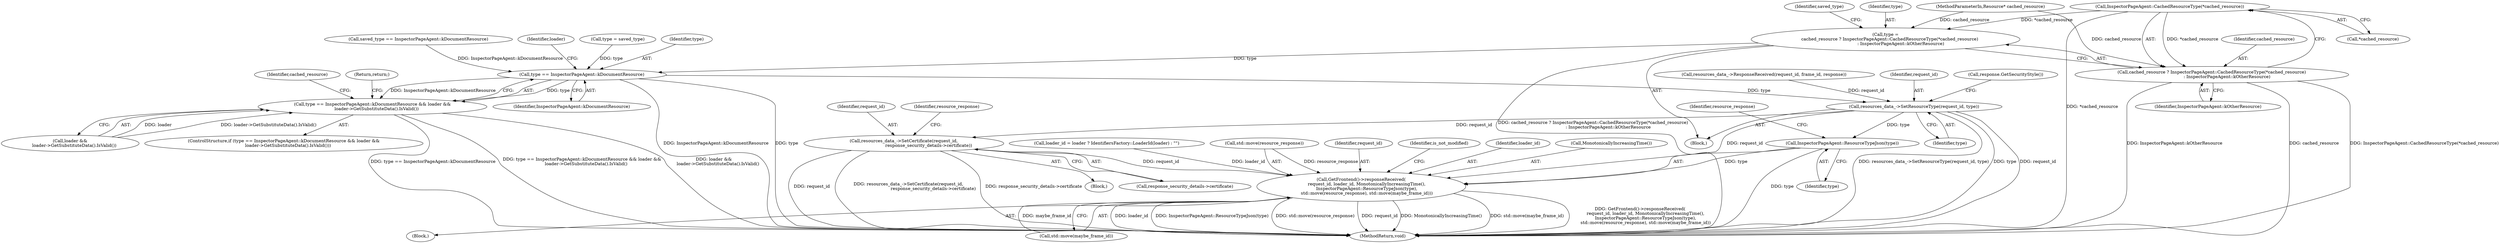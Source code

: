 digraph "0_Chrome_1c40f9042ae2d6ee7483d72998aabb5e73b2ff60_0@pointer" {
"1000137" [label="(Call,InspectorPageAgent::CachedResourceType(*cached_resource))"];
"1000133" [label="(Call,type =\n      cached_resource ? InspectorPageAgent::CachedResourceType(*cached_resource)\n                      : InspectorPageAgent::kOtherResource)"];
"1000172" [label="(Call,type == InspectorPageAgent::kDocumentResource)"];
"1000171" [label="(Call,type == InspectorPageAgent::kDocumentResource && loader &&\n      loader->GetSubstituteData().IsValid())"];
"1000206" [label="(Call,resources_data_->SetResourceType(request_id, type))"];
"1000222" [label="(Call,resources_data_->SetCertificate(request_id,\n                                    response_security_details->certificate))"];
"1000240" [label="(Call,GetFrontend()->responseReceived(\n        request_id, loader_id, MonotonicallyIncreasingTime(),\n        InspectorPageAgent::ResourceTypeJson(type),\n        std::move(resource_response), std::move(maybe_frame_id)))"];
"1000244" [label="(Call,InspectorPageAgent::ResourceTypeJson(type))"];
"1000135" [label="(Call,cached_resource ? InspectorPageAgent::CachedResourceType(*cached_resource)\n                      : InspectorPageAgent::kOtherResource)"];
"1000138" [label="(Call,*cached_resource)"];
"1000170" [label="(ControlStructure,if (type == InspectorPageAgent::kDocumentResource && loader &&\n      loader->GetSubstituteData().IsValid()))"];
"1000104" [label="(MethodParameterIn,Resource* cached_resource)"];
"1000217" [label="(Block,)"];
"1000229" [label="(Identifier,resource_response)"];
"1000232" [label="(Block,)"];
"1000180" [label="(Identifier,cached_resource)"];
"1000137" [label="(Call,InspectorPageAgent::CachedResourceType(*cached_resource))"];
"1000244" [label="(Call,InspectorPageAgent::ResourceTypeJson(type))"];
"1000202" [label="(Call,resources_data_->ResponseReceived(request_id, frame_id, response))"];
"1000195" [label="(Call,loader_id = loader ? IdentifiersFactory::LoaderId(loader) : \"\")"];
"1000173" [label="(Identifier,type)"];
"1000223" [label="(Identifier,request_id)"];
"1000245" [label="(Identifier,type)"];
"1000156" [label="(Call,saved_type == InspectorPageAgent::kDocumentResource)"];
"1000176" [label="(Identifier,loader)"];
"1000136" [label="(Identifier,cached_resource)"];
"1000224" [label="(Call,response_security_details->certificate)"];
"1000261" [label="(MethodReturn,void)"];
"1000248" [label="(Call,std::move(maybe_frame_id))"];
"1000246" [label="(Call,std::move(resource_response))"];
"1000207" [label="(Identifier,request_id)"];
"1000241" [label="(Identifier,request_id)"];
"1000222" [label="(Call,resources_data_->SetCertificate(request_id,\n                                    response_security_details->certificate))"];
"1000240" [label="(Call,GetFrontend()->responseReceived(\n        request_id, loader_id, MonotonicallyIncreasingTime(),\n        InspectorPageAgent::ResourceTypeJson(type),\n        std::move(resource_response), std::move(maybe_frame_id)))"];
"1000167" [label="(Call,type = saved_type)"];
"1000178" [label="(Return,return;)"];
"1000252" [label="(Identifier,is_not_modified)"];
"1000247" [label="(Identifier,resource_response)"];
"1000242" [label="(Identifier,loader_id)"];
"1000140" [label="(Identifier,InspectorPageAgent::kOtherResource)"];
"1000134" [label="(Identifier,type)"];
"1000206" [label="(Call,resources_data_->SetResourceType(request_id, type))"];
"1000143" [label="(Identifier,saved_type)"];
"1000135" [label="(Call,cached_resource ? InspectorPageAgent::CachedResourceType(*cached_resource)\n                      : InspectorPageAgent::kOtherResource)"];
"1000208" [label="(Identifier,type)"];
"1000133" [label="(Call,type =\n      cached_resource ? InspectorPageAgent::CachedResourceType(*cached_resource)\n                      : InspectorPageAgent::kOtherResource)"];
"1000171" [label="(Call,type == InspectorPageAgent::kDocumentResource && loader &&\n      loader->GetSubstituteData().IsValid())"];
"1000243" [label="(Call,MonotonicallyIncreasingTime())"];
"1000175" [label="(Call,loader &&\n      loader->GetSubstituteData().IsValid())"];
"1000172" [label="(Call,type == InspectorPageAgent::kDocumentResource)"];
"1000105" [label="(Block,)"];
"1000174" [label="(Identifier,InspectorPageAgent::kDocumentResource)"];
"1000212" [label="(Call,response.GetSecurityStyle())"];
"1000137" -> "1000135"  [label="AST: "];
"1000137" -> "1000138"  [label="CFG: "];
"1000138" -> "1000137"  [label="AST: "];
"1000135" -> "1000137"  [label="CFG: "];
"1000137" -> "1000261"  [label="DDG: *cached_resource"];
"1000137" -> "1000133"  [label="DDG: *cached_resource"];
"1000137" -> "1000135"  [label="DDG: *cached_resource"];
"1000133" -> "1000105"  [label="AST: "];
"1000133" -> "1000135"  [label="CFG: "];
"1000134" -> "1000133"  [label="AST: "];
"1000135" -> "1000133"  [label="AST: "];
"1000143" -> "1000133"  [label="CFG: "];
"1000133" -> "1000261"  [label="DDG: cached_resource ? InspectorPageAgent::CachedResourceType(*cached_resource)\n                      : InspectorPageAgent::kOtherResource"];
"1000104" -> "1000133"  [label="DDG: cached_resource"];
"1000133" -> "1000172"  [label="DDG: type"];
"1000172" -> "1000171"  [label="AST: "];
"1000172" -> "1000174"  [label="CFG: "];
"1000173" -> "1000172"  [label="AST: "];
"1000174" -> "1000172"  [label="AST: "];
"1000176" -> "1000172"  [label="CFG: "];
"1000171" -> "1000172"  [label="CFG: "];
"1000172" -> "1000261"  [label="DDG: type"];
"1000172" -> "1000261"  [label="DDG: InspectorPageAgent::kDocumentResource"];
"1000172" -> "1000171"  [label="DDG: type"];
"1000172" -> "1000171"  [label="DDG: InspectorPageAgent::kDocumentResource"];
"1000167" -> "1000172"  [label="DDG: type"];
"1000156" -> "1000172"  [label="DDG: InspectorPageAgent::kDocumentResource"];
"1000172" -> "1000206"  [label="DDG: type"];
"1000171" -> "1000170"  [label="AST: "];
"1000171" -> "1000175"  [label="CFG: "];
"1000175" -> "1000171"  [label="AST: "];
"1000178" -> "1000171"  [label="CFG: "];
"1000180" -> "1000171"  [label="CFG: "];
"1000171" -> "1000261"  [label="DDG: type == InspectorPageAgent::kDocumentResource"];
"1000171" -> "1000261"  [label="DDG: type == InspectorPageAgent::kDocumentResource && loader &&\n      loader->GetSubstituteData().IsValid()"];
"1000171" -> "1000261"  [label="DDG: loader &&\n      loader->GetSubstituteData().IsValid()"];
"1000175" -> "1000171"  [label="DDG: loader"];
"1000175" -> "1000171"  [label="DDG: loader->GetSubstituteData().IsValid()"];
"1000206" -> "1000105"  [label="AST: "];
"1000206" -> "1000208"  [label="CFG: "];
"1000207" -> "1000206"  [label="AST: "];
"1000208" -> "1000206"  [label="AST: "];
"1000212" -> "1000206"  [label="CFG: "];
"1000206" -> "1000261"  [label="DDG: resources_data_->SetResourceType(request_id, type)"];
"1000206" -> "1000261"  [label="DDG: type"];
"1000206" -> "1000261"  [label="DDG: request_id"];
"1000202" -> "1000206"  [label="DDG: request_id"];
"1000206" -> "1000222"  [label="DDG: request_id"];
"1000206" -> "1000240"  [label="DDG: request_id"];
"1000206" -> "1000244"  [label="DDG: type"];
"1000222" -> "1000217"  [label="AST: "];
"1000222" -> "1000224"  [label="CFG: "];
"1000223" -> "1000222"  [label="AST: "];
"1000224" -> "1000222"  [label="AST: "];
"1000229" -> "1000222"  [label="CFG: "];
"1000222" -> "1000261"  [label="DDG: request_id"];
"1000222" -> "1000261"  [label="DDG: resources_data_->SetCertificate(request_id,\n                                    response_security_details->certificate)"];
"1000222" -> "1000261"  [label="DDG: response_security_details->certificate"];
"1000222" -> "1000240"  [label="DDG: request_id"];
"1000240" -> "1000232"  [label="AST: "];
"1000240" -> "1000248"  [label="CFG: "];
"1000241" -> "1000240"  [label="AST: "];
"1000242" -> "1000240"  [label="AST: "];
"1000243" -> "1000240"  [label="AST: "];
"1000244" -> "1000240"  [label="AST: "];
"1000246" -> "1000240"  [label="AST: "];
"1000248" -> "1000240"  [label="AST: "];
"1000252" -> "1000240"  [label="CFG: "];
"1000240" -> "1000261"  [label="DDG: std::move(maybe_frame_id)"];
"1000240" -> "1000261"  [label="DDG: GetFrontend()->responseReceived(\n        request_id, loader_id, MonotonicallyIncreasingTime(),\n        InspectorPageAgent::ResourceTypeJson(type),\n        std::move(resource_response), std::move(maybe_frame_id))"];
"1000240" -> "1000261"  [label="DDG: loader_id"];
"1000240" -> "1000261"  [label="DDG: InspectorPageAgent::ResourceTypeJson(type)"];
"1000240" -> "1000261"  [label="DDG: std::move(resource_response)"];
"1000240" -> "1000261"  [label="DDG: request_id"];
"1000240" -> "1000261"  [label="DDG: MonotonicallyIncreasingTime()"];
"1000195" -> "1000240"  [label="DDG: loader_id"];
"1000244" -> "1000240"  [label="DDG: type"];
"1000246" -> "1000240"  [label="DDG: resource_response"];
"1000248" -> "1000240"  [label="DDG: maybe_frame_id"];
"1000244" -> "1000245"  [label="CFG: "];
"1000245" -> "1000244"  [label="AST: "];
"1000247" -> "1000244"  [label="CFG: "];
"1000244" -> "1000261"  [label="DDG: type"];
"1000135" -> "1000140"  [label="CFG: "];
"1000136" -> "1000135"  [label="AST: "];
"1000140" -> "1000135"  [label="AST: "];
"1000135" -> "1000261"  [label="DDG: InspectorPageAgent::kOtherResource"];
"1000135" -> "1000261"  [label="DDG: cached_resource"];
"1000135" -> "1000261"  [label="DDG: InspectorPageAgent::CachedResourceType(*cached_resource)"];
"1000104" -> "1000135"  [label="DDG: cached_resource"];
}
